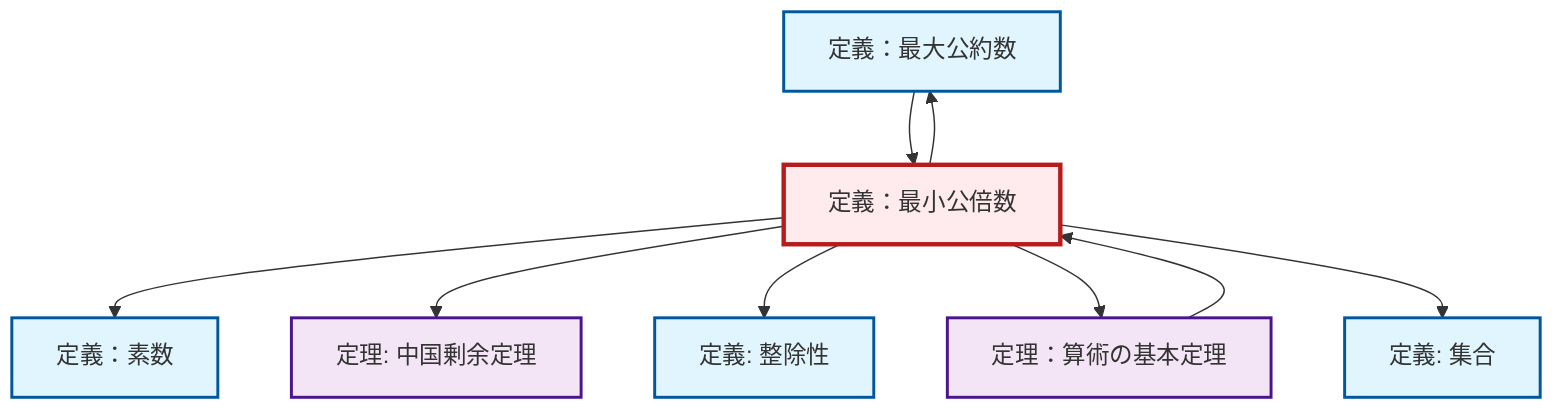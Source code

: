 graph TD
    classDef definition fill:#e1f5fe,stroke:#01579b,stroke-width:2px
    classDef theorem fill:#f3e5f5,stroke:#4a148c,stroke-width:2px
    classDef axiom fill:#fff3e0,stroke:#e65100,stroke-width:2px
    classDef example fill:#e8f5e9,stroke:#1b5e20,stroke-width:2px
    classDef current fill:#ffebee,stroke:#b71c1c,stroke-width:3px
    def-prime["定義：素数"]:::definition
    def-gcd["定義：最大公約数"]:::definition
    def-set["定義: 集合"]:::definition
    thm-chinese-remainder["定理: 中国剰余定理"]:::theorem
    thm-fundamental-arithmetic["定理：算術の基本定理"]:::theorem
    def-lcm["定義：最小公倍数"]:::definition
    def-divisibility["定義: 整除性"]:::definition
    def-lcm --> def-prime
    def-lcm --> thm-chinese-remainder
    def-lcm --> def-divisibility
    def-lcm --> thm-fundamental-arithmetic
    def-lcm --> def-gcd
    def-lcm --> def-set
    thm-fundamental-arithmetic --> def-lcm
    def-gcd --> def-lcm
    class def-lcm current
